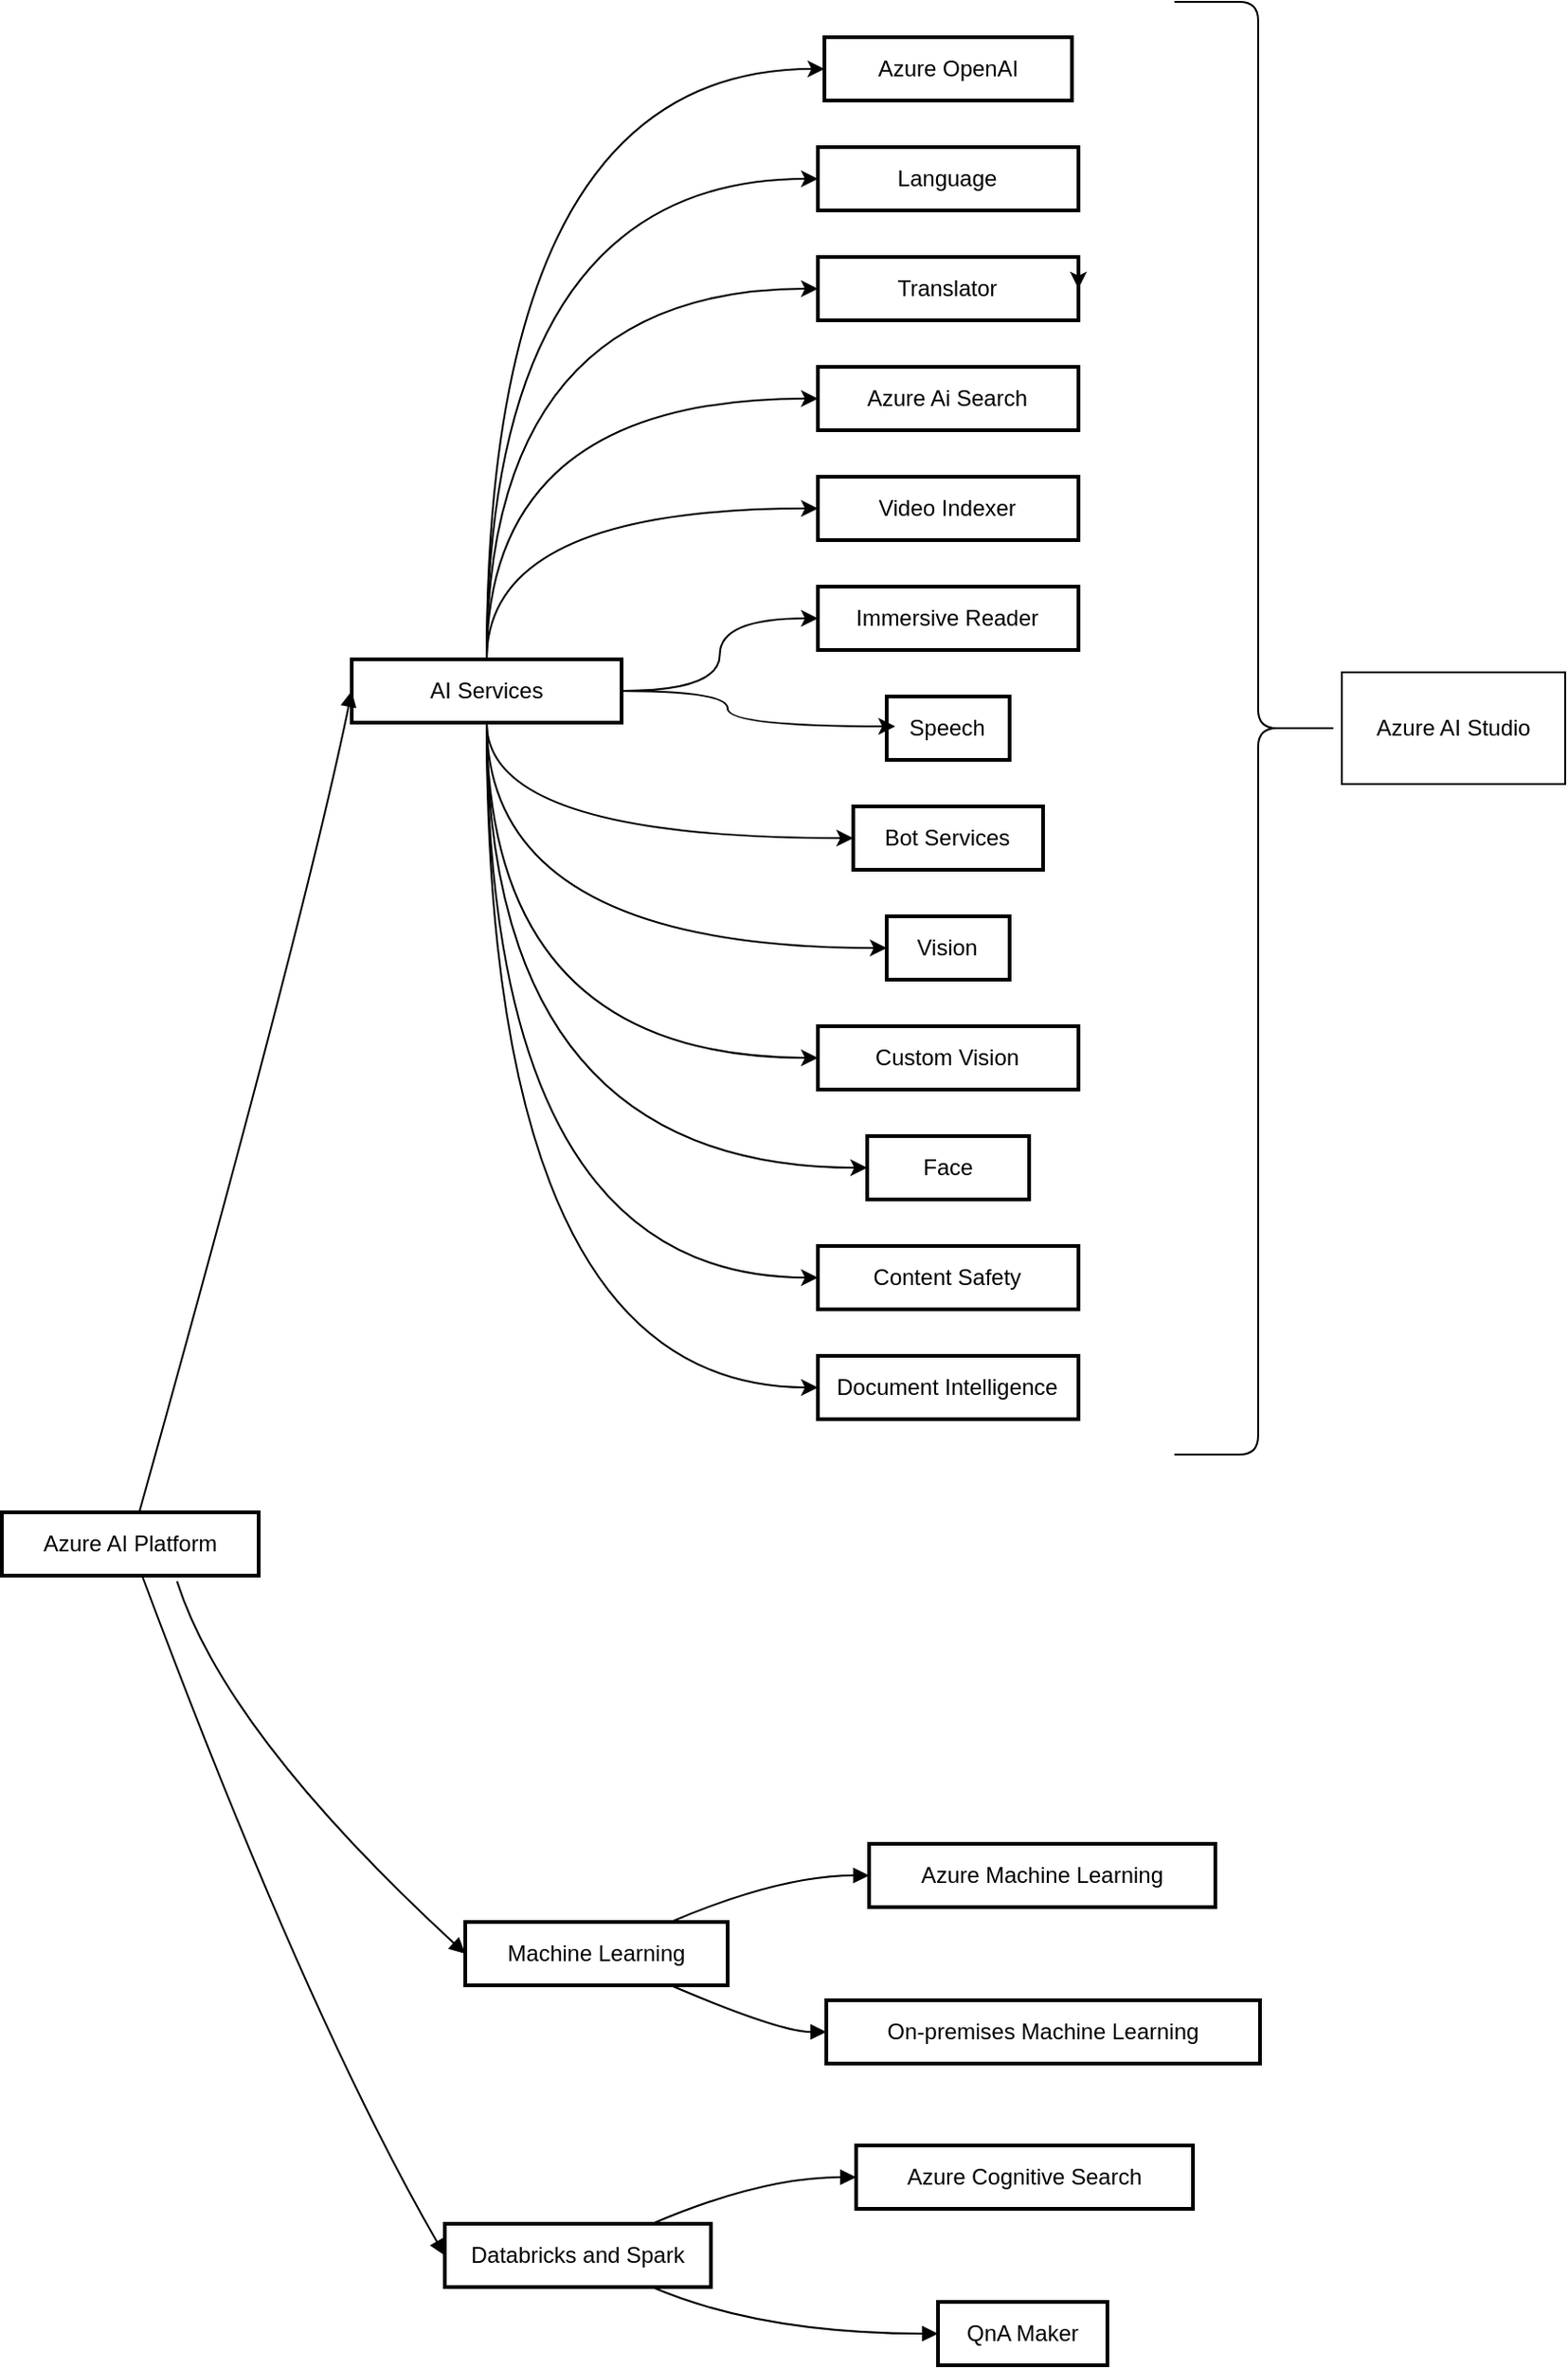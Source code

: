 <mxfile version="23.1.4" type="github">
  <diagram name="Página-1" id="4LGEyRPNAvTtnEifTHat">
    <mxGraphModel dx="2506" dy="2047" grid="1" gridSize="10" guides="1" tooltips="1" connect="1" arrows="1" fold="1" page="1" pageScale="1" pageWidth="827" pageHeight="1169" math="0" shadow="0">
      <root>
        <mxCell id="0" />
        <mxCell id="1" parent="0" />
        <mxCell id="2" value="Azure AI Platform" style="whiteSpace=wrap;strokeWidth=2;" parent="1" vertex="1">
          <mxGeometry x="-490" y="582" width="138" height="34" as="geometry" />
        </mxCell>
        <mxCell id="8FiEF_ac_Us0IcNXSMMW-44" style="edgeStyle=orthogonalEdgeStyle;rounded=0;orthogonalLoop=1;jettySize=auto;html=1;exitX=0.5;exitY=1;exitDx=0;exitDy=0;entryX=0;entryY=0.5;entryDx=0;entryDy=0;curved=1;" edge="1" parent="1" source="3" target="5">
          <mxGeometry relative="1" as="geometry" />
        </mxCell>
        <mxCell id="8FiEF_ac_Us0IcNXSMMW-45" style="edgeStyle=orthogonalEdgeStyle;rounded=0;orthogonalLoop=1;jettySize=auto;html=1;entryX=0;entryY=0.5;entryDx=0;entryDy=0;exitX=0.5;exitY=1;exitDx=0;exitDy=0;curved=1;" edge="1" parent="1" source="3" target="8FiEF_ac_Us0IcNXSMMW-40">
          <mxGeometry relative="1" as="geometry" />
        </mxCell>
        <mxCell id="8FiEF_ac_Us0IcNXSMMW-46" style="edgeStyle=orthogonalEdgeStyle;rounded=0;orthogonalLoop=1;jettySize=auto;html=1;entryX=0;entryY=0.5;entryDx=0;entryDy=0;exitX=0.5;exitY=1;exitDx=0;exitDy=0;curved=1;" edge="1" parent="1" source="3" target="8FiEF_ac_Us0IcNXSMMW-39">
          <mxGeometry relative="1" as="geometry" />
        </mxCell>
        <mxCell id="8FiEF_ac_Us0IcNXSMMW-47" style="edgeStyle=orthogonalEdgeStyle;rounded=0;orthogonalLoop=1;jettySize=auto;html=1;entryX=0;entryY=0.5;entryDx=0;entryDy=0;exitX=0.5;exitY=1;exitDx=0;exitDy=0;curved=1;" edge="1" parent="1" source="3" target="8FiEF_ac_Us0IcNXSMMW-38">
          <mxGeometry relative="1" as="geometry" />
        </mxCell>
        <mxCell id="8FiEF_ac_Us0IcNXSMMW-48" style="edgeStyle=orthogonalEdgeStyle;rounded=0;orthogonalLoop=1;jettySize=auto;html=1;entryX=0;entryY=0.5;entryDx=0;entryDy=0;exitX=0.5;exitY=1;exitDx=0;exitDy=0;curved=1;" edge="1" parent="1" source="3" target="8FiEF_ac_Us0IcNXSMMW-37">
          <mxGeometry relative="1" as="geometry" />
        </mxCell>
        <mxCell id="8FiEF_ac_Us0IcNXSMMW-49" style="edgeStyle=orthogonalEdgeStyle;rounded=0;orthogonalLoop=1;jettySize=auto;html=1;entryX=0;entryY=0.5;entryDx=0;entryDy=0;exitX=0.5;exitY=1;exitDx=0;exitDy=0;curved=1;" edge="1" parent="1" source="3" target="8FiEF_ac_Us0IcNXSMMW-35">
          <mxGeometry relative="1" as="geometry" />
        </mxCell>
        <mxCell id="8FiEF_ac_Us0IcNXSMMW-51" style="edgeStyle=orthogonalEdgeStyle;rounded=0;orthogonalLoop=1;jettySize=auto;html=1;entryX=0;entryY=0.5;entryDx=0;entryDy=0;curved=1;" edge="1" parent="1" source="3" target="8FiEF_ac_Us0IcNXSMMW-43">
          <mxGeometry relative="1" as="geometry" />
        </mxCell>
        <mxCell id="8FiEF_ac_Us0IcNXSMMW-52" style="edgeStyle=orthogonalEdgeStyle;rounded=0;orthogonalLoop=1;jettySize=auto;html=1;entryX=0;entryY=0.5;entryDx=0;entryDy=0;curved=1;exitX=0.5;exitY=0;exitDx=0;exitDy=0;" edge="1" parent="1" source="3" target="8FiEF_ac_Us0IcNXSMMW-42">
          <mxGeometry relative="1" as="geometry" />
        </mxCell>
        <mxCell id="8FiEF_ac_Us0IcNXSMMW-53" style="edgeStyle=orthogonalEdgeStyle;rounded=0;orthogonalLoop=1;jettySize=auto;html=1;entryX=0;entryY=0.5;entryDx=0;entryDy=0;exitX=0.5;exitY=0;exitDx=0;exitDy=0;curved=1;" edge="1" parent="1" source="3" target="8FiEF_ac_Us0IcNXSMMW-41">
          <mxGeometry relative="1" as="geometry" />
        </mxCell>
        <mxCell id="8FiEF_ac_Us0IcNXSMMW-54" style="edgeStyle=orthogonalEdgeStyle;rounded=0;orthogonalLoop=1;jettySize=auto;html=1;entryX=0;entryY=0.5;entryDx=0;entryDy=0;exitX=0.5;exitY=0;exitDx=0;exitDy=0;curved=1;" edge="1" parent="1" source="3" target="9">
          <mxGeometry relative="1" as="geometry" />
        </mxCell>
        <mxCell id="8FiEF_ac_Us0IcNXSMMW-55" style="edgeStyle=orthogonalEdgeStyle;rounded=0;orthogonalLoop=1;jettySize=auto;html=1;entryX=0;entryY=0.5;entryDx=0;entryDy=0;exitX=0.5;exitY=0;exitDx=0;exitDy=0;curved=1;" edge="1" parent="1" source="3" target="8">
          <mxGeometry relative="1" as="geometry" />
        </mxCell>
        <mxCell id="8FiEF_ac_Us0IcNXSMMW-56" style="edgeStyle=orthogonalEdgeStyle;rounded=0;orthogonalLoop=1;jettySize=auto;html=1;entryX=0;entryY=0.5;entryDx=0;entryDy=0;exitX=0.5;exitY=0;exitDx=0;exitDy=0;curved=1;" edge="1" parent="1" source="3" target="7">
          <mxGeometry relative="1" as="geometry" />
        </mxCell>
        <mxCell id="3" value="AI Services" style="whiteSpace=wrap;strokeWidth=2;" parent="1" vertex="1">
          <mxGeometry x="-302" y="124" width="145" height="34" as="geometry" />
        </mxCell>
        <mxCell id="4" value="Machine Learning" style="whiteSpace=wrap;strokeWidth=2;" parent="1" vertex="1">
          <mxGeometry x="-241" y="802" width="141" height="34" as="geometry" />
        </mxCell>
        <mxCell id="5" value="Bot Services" style="whiteSpace=wrap;strokeWidth=2;" parent="1" vertex="1">
          <mxGeometry x="-32.55" y="203" width="102" height="34" as="geometry" />
        </mxCell>
        <mxCell id="6" value="Databricks and Spark" style="whiteSpace=wrap;strokeWidth=2;" parent="1" vertex="1">
          <mxGeometry x="-252" y="964" width="143" height="34" as="geometry" />
        </mxCell>
        <mxCell id="7" value="Azure OpenAI" style="whiteSpace=wrap;strokeWidth=2;" parent="1" vertex="1">
          <mxGeometry x="-48.05" y="-210" width="133" height="34" as="geometry" />
        </mxCell>
        <mxCell id="8" value="Language" style="whiteSpace=wrap;strokeWidth=2;" parent="1" vertex="1">
          <mxGeometry x="-51.55" y="-151" width="140" height="34" as="geometry" />
        </mxCell>
        <mxCell id="9" value="Translator" style="whiteSpace=wrap;strokeWidth=2;" parent="1" vertex="1">
          <mxGeometry x="-51.55" y="-92" width="140" height="34" as="geometry" />
        </mxCell>
        <mxCell id="10" value="Speech" style="whiteSpace=wrap;strokeWidth=2;" parent="1" vertex="1">
          <mxGeometry x="-14.55" y="144" width="66" height="34" as="geometry" />
        </mxCell>
        <mxCell id="11" value="Azure Machine Learning" style="whiteSpace=wrap;strokeWidth=2;" parent="1" vertex="1">
          <mxGeometry x="-24" y="760" width="186" height="34" as="geometry" />
        </mxCell>
        <mxCell id="12" value="On-premises Machine Learning" style="whiteSpace=wrap;strokeWidth=2;" parent="1" vertex="1">
          <mxGeometry x="-47" y="844" width="233" height="34" as="geometry" />
        </mxCell>
        <mxCell id="15" value="Azure Cognitive Search" style="whiteSpace=wrap;strokeWidth=2;" parent="1" vertex="1">
          <mxGeometry x="-31" y="922" width="181" height="34" as="geometry" />
        </mxCell>
        <mxCell id="16" value="QnA Maker" style="whiteSpace=wrap;strokeWidth=2;" parent="1" vertex="1">
          <mxGeometry x="13" y="1006" width="91" height="34" as="geometry" />
        </mxCell>
        <mxCell id="17" value="" style="curved=1;startArrow=none;endArrow=block;exitX=0.535;exitY=0;entryX=0.0;entryY=0.5;" parent="1" source="2" target="3" edge="1">
          <mxGeometry relative="1" as="geometry">
            <Array as="points">
              <mxPoint x="-327" y="263" />
            </Array>
          </mxGeometry>
        </mxCell>
        <mxCell id="18" value="" style="curved=1;startArrow=none;endArrow=block;exitX=0.682;exitY=1.09;entryX=0.003;entryY=0.5;exitDx=0;exitDy=0;exitPerimeter=0;" parent="1" source="2" target="4" edge="1">
          <mxGeometry relative="1" as="geometry">
            <Array as="points">
              <mxPoint x="-370" y="700" />
            </Array>
          </mxGeometry>
        </mxCell>
        <mxCell id="20" value="" style="curved=1;startArrow=none;endArrow=block;exitX=0.546;exitY=1;entryX=0.002;entryY=0.5;" parent="1" source="2" target="6" edge="1">
          <mxGeometry relative="1" as="geometry">
            <Array as="points">
              <mxPoint x="-327" y="851" />
            </Array>
          </mxGeometry>
        </mxCell>
        <mxCell id="25" value="" style="curved=1;startArrow=none;endArrow=block;exitX=0.783;exitY=0;entryX=0.0;entryY=0.5;" parent="1" source="4" target="11" edge="1">
          <mxGeometry relative="1" as="geometry">
            <Array as="points">
              <mxPoint x="-72" y="777" />
            </Array>
          </mxGeometry>
        </mxCell>
        <mxCell id="26" value="" style="curved=1;startArrow=none;endArrow=block;exitX=0.783;exitY=1;entryX=-0.002;entryY=0.5;" parent="1" source="4" target="12" edge="1">
          <mxGeometry relative="1" as="geometry">
            <Array as="points">
              <mxPoint x="-72" y="861" />
            </Array>
          </mxGeometry>
        </mxCell>
        <mxCell id="29" value="" style="curved=1;startArrow=none;endArrow=block;exitX=0.779;exitY=0;entryX=-0.002;entryY=0.5;" parent="1" source="6" target="15" edge="1">
          <mxGeometry relative="1" as="geometry">
            <Array as="points">
              <mxPoint x="-82" y="939" />
            </Array>
          </mxGeometry>
        </mxCell>
        <mxCell id="30" value="" style="curved=1;startArrow=none;endArrow=block;exitX=0.779;exitY=1;entryX=0.005;entryY=0.5;" parent="1" source="6" target="16" edge="1">
          <mxGeometry relative="1" as="geometry">
            <Array as="points">
              <mxPoint x="-82" y="1023" />
            </Array>
          </mxGeometry>
        </mxCell>
        <mxCell id="8FiEF_ac_Us0IcNXSMMW-30" style="edgeStyle=orthogonalEdgeStyle;rounded=0;orthogonalLoop=1;jettySize=auto;html=1;exitX=1;exitY=0.25;exitDx=0;exitDy=0;entryX=1;entryY=0.5;entryDx=0;entryDy=0;" edge="1" parent="1" source="9" target="9">
          <mxGeometry relative="1" as="geometry" />
        </mxCell>
        <mxCell id="8FiEF_ac_Us0IcNXSMMW-35" value="Vision" style="whiteSpace=wrap;strokeWidth=2;" vertex="1" parent="1">
          <mxGeometry x="-14.55" y="262" width="66" height="34" as="geometry" />
        </mxCell>
        <mxCell id="8FiEF_ac_Us0IcNXSMMW-37" value="Custom Vision" style="whiteSpace=wrap;strokeWidth=2;" vertex="1" parent="1">
          <mxGeometry x="-51.55" y="321" width="140" height="34" as="geometry" />
        </mxCell>
        <mxCell id="8FiEF_ac_Us0IcNXSMMW-38" value="Face" style="whiteSpace=wrap;strokeWidth=2;" vertex="1" parent="1">
          <mxGeometry x="-25.05" y="380" width="87" height="34" as="geometry" />
        </mxCell>
        <mxCell id="8FiEF_ac_Us0IcNXSMMW-39" value="Content Safety" style="whiteSpace=wrap;strokeWidth=2;" vertex="1" parent="1">
          <mxGeometry x="-51.55" y="439" width="140" height="34" as="geometry" />
        </mxCell>
        <mxCell id="8FiEF_ac_Us0IcNXSMMW-40" value="Document Intelligence" style="whiteSpace=wrap;strokeWidth=2;" vertex="1" parent="1">
          <mxGeometry x="-51.55" y="498" width="140" height="34" as="geometry" />
        </mxCell>
        <mxCell id="8FiEF_ac_Us0IcNXSMMW-41" value="Azure Ai Search" style="whiteSpace=wrap;strokeWidth=2;" vertex="1" parent="1">
          <mxGeometry x="-51.55" y="-33" width="140" height="34" as="geometry" />
        </mxCell>
        <mxCell id="8FiEF_ac_Us0IcNXSMMW-42" value="Video Indexer" style="whiteSpace=wrap;strokeWidth=2;" vertex="1" parent="1">
          <mxGeometry x="-51.55" y="26" width="140" height="34" as="geometry" />
        </mxCell>
        <mxCell id="8FiEF_ac_Us0IcNXSMMW-43" value="Immersive Reader" style="whiteSpace=wrap;strokeWidth=2;" vertex="1" parent="1">
          <mxGeometry x="-51.55" y="85" width="140" height="34" as="geometry" />
        </mxCell>
        <mxCell id="8FiEF_ac_Us0IcNXSMMW-57" style="edgeStyle=orthogonalEdgeStyle;rounded=0;orthogonalLoop=1;jettySize=auto;html=1;entryX=0.069;entryY=0.471;entryDx=0;entryDy=0;entryPerimeter=0;curved=1;" edge="1" parent="1" source="3" target="10">
          <mxGeometry relative="1" as="geometry">
            <Array as="points">
              <mxPoint x="-100" y="141" />
              <mxPoint x="-100" y="160" />
            </Array>
          </mxGeometry>
        </mxCell>
        <mxCell id="8FiEF_ac_Us0IcNXSMMW-58" value="" style="shape=curlyBracket;whiteSpace=wrap;html=1;rounded=1;flipH=1;labelPosition=right;verticalLabelPosition=middle;align=left;verticalAlign=middle;" vertex="1" parent="1">
          <mxGeometry x="140" y="-229" width="90" height="780" as="geometry" />
        </mxCell>
        <mxCell id="8FiEF_ac_Us0IcNXSMMW-60" value="Azure AI Studio" style="rounded=0;whiteSpace=wrap;html=1;" vertex="1" parent="1">
          <mxGeometry x="230" y="131" width="120" height="60" as="geometry" />
        </mxCell>
      </root>
    </mxGraphModel>
  </diagram>
</mxfile>
